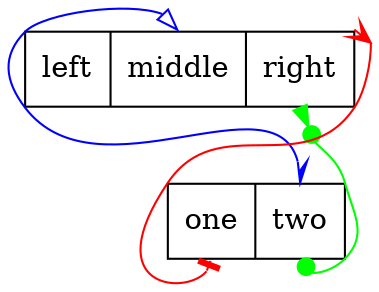 digraph graph_17_01
{
	node
	[
		shape = "record"
	]
	edge
	[
		color = "blue"
		penwidth = 1
	]
	node_17_01_1
	[
		label = "<p11> left|<p12> middle|<p13> right"
	]
	node_17_01_2
	[
		label = "<p21> one|<p22> two"
	]
	node_17_01_1:p12:n -> node_17_01_2:p22
	[
		arrowtail = "empty"
		arrowhead = "halfopen"
		dir       = "both"
	]
	node_17_01_1:p13 -> node_17_01_2:p22:s
	[
		arrowtail = "invdot"
		arrowhead = "dot"
		color     = green
		dir       = "both"
	]
	node_17_01_1:p13:ne -> node_17_01_2:p21:s
	[
		arrowtail = "crow"
		arrowhead = "tee"
		color     = red
		dir       = "both"
	]
}
